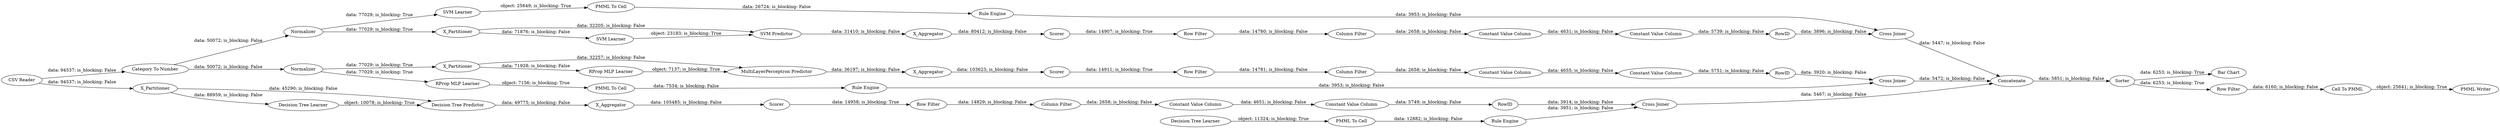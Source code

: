 digraph {
	"-5029879659312906071_7" [label=X_Aggregator]
	"3624456417725420251_34" [label="PMML To Cell"]
	"-4927378284004581488_290" [label="Constant Value Column"]
	"-3240064069854113760_290" [label="Constant Value Column"]
	"235809820678795489_2" [label=X_Partitioner]
	"235809820678795489_39" [label=Scorer]
	"7039707030732185515_59" [label="Bar Chart"]
	"7039707030732185515_66" [label=Sorter]
	"7039707030732185515_64" [label="PMML Writer"]
	"3818640455870952096_9" [label="Row Filter"]
	"7039707030732185515_67" [label="CSV Reader"]
	"-3240064069854113760_293" [label=RowID]
	"175155736111028390_2" [label=X_Partitioner]
	"3818640455870952096_290" [label="Constant Value Column"]
	"-3240064069854113760_9" [label="Row Filter"]
	"3727460175687183690_33" [label="Decision Tree Learner"]
	"7039707030732185515_73" [label="Category To Number"]
	"7039707030732185515_68" [label="Cell To PMML"]
	"3624456417725420251_33" [label="SVM Learner"]
	"7039707030732185515_71" [label="Row Filter"]
	"-4927378284004581488_293" [label=RowID]
	"235809820678795489_31" [label="Decision Tree Learner"]
	"-3240064069854113760_294" [label="Column Filter"]
	"-4927378284004581488_294" [label="Column Filter"]
	"3727460175687183690_34" [label="Rule Engine"]
	"-5029879659312906071_2" [label=X_Partitioner]
	"-3720111158614973154_22" [label="PMML To Cell"]
	"-5029879659312906071_39" [label="Cross Joiner"]
	"235809820678795489_7" [label=X_Aggregator]
	"3727460175687183690_28" [label="PMML To Cell"]
	"175155736111028390_32" [label="MultiLayerPerceptron Predictor"]
	"175155736111028390_40" [label=Scorer]
	"3624456417725420251_35" [label="Rule Engine"]
	"-5029879659312906071_40" [label=Normalizer]
	"7039707030732185515_65" [label=Concatenate]
	"175155736111028390_31" [label="RProp MLP Learner"]
	"3818640455870952096_294" [label="Column Filter"]
	"-5029879659312906071_41" [label=Scorer]
	"3818640455870952096_292" [label="Constant Value Column"]
	"175155736111028390_38" [label="Cross Joiner"]
	"3818640455870952096_293" [label=RowID]
	"-5029879659312906071_31" [label="SVM Learner"]
	"-3240064069854113760_292" [label="Constant Value Column"]
	"-4927378284004581488_292" [label="Constant Value Column"]
	"235809820678795489_38" [label="Cross Joiner"]
	"235809820678795489_32" [label="Decision Tree Predictor"]
	"-5029879659312906071_32" [label="SVM Predictor"]
	"-3720111158614973154_34" [label="Rule Engine"]
	"-4927378284004581488_9" [label="Row Filter"]
	"175155736111028390_7" [label=X_Aggregator]
	"175155736111028390_39" [label=Normalizer]
	"-3720111158614973154_35" [label="RProp MLP Learner"]
	"-5029879659312906071_2" -> "-5029879659312906071_31" [label="data: 71876; is_blocking: False"]
	"7039707030732185515_73" -> "-5029879659312906071_40" [label="data: 50072; is_blocking: False"]
	"-3720111158614973154_35" -> "-3720111158614973154_22" [label="object: 7156; is_blocking: True"]
	"7039707030732185515_67" -> "235809820678795489_2" [label="data: 94537; is_blocking: False"]
	"-5029879659312906071_40" -> "3624456417725420251_33" [label="data: 77029; is_blocking: True"]
	"-3240064069854113760_9" -> "-3240064069854113760_294" [label="data: 14829; is_blocking: False"]
	"175155736111028390_39" -> "-3720111158614973154_35" [label="data: 77029; is_blocking: True"]
	"175155736111028390_7" -> "175155736111028390_40" [label="data: 103623; is_blocking: False"]
	"-4927378284004581488_9" -> "-4927378284004581488_294" [label="data: 14781; is_blocking: False"]
	"235809820678795489_39" -> "-3240064069854113760_9" [label="data: 14958; is_blocking: True"]
	"175155736111028390_2" -> "175155736111028390_32" [label="data: 32257; is_blocking: False"]
	"-3240064069854113760_293" -> "235809820678795489_38" [label="data: 3914; is_blocking: False"]
	"-5029879659312906071_40" -> "-5029879659312906071_2" [label="data: 77029; is_blocking: True"]
	"3818640455870952096_293" -> "-5029879659312906071_39" [label="data: 3896; is_blocking: False"]
	"7039707030732185515_67" -> "7039707030732185515_73" [label="data: 94537; is_blocking: False"]
	"-5029879659312906071_39" -> "7039707030732185515_65" [label="data: 5447; is_blocking: False"]
	"-5029879659312906071_32" -> "-5029879659312906071_7" [label="data: 31410; is_blocking: False"]
	"-4927378284004581488_294" -> "-4927378284004581488_290" [label="data: 2658; is_blocking: False"]
	"-5029879659312906071_2" -> "-5029879659312906071_32" [label="data: 32205; is_blocking: False"]
	"-5029879659312906071_41" -> "3818640455870952096_9" [label="data: 14907; is_blocking: True"]
	"175155736111028390_40" -> "-4927378284004581488_9" [label="data: 14911; is_blocking: True"]
	"3818640455870952096_9" -> "3818640455870952096_294" [label="data: 14780; is_blocking: False"]
	"175155736111028390_32" -> "175155736111028390_7" [label="data: 36197; is_blocking: False"]
	"-4927378284004581488_290" -> "-4927378284004581488_292" [label="data: 4655; is_blocking: False"]
	"3818640455870952096_292" -> "3818640455870952096_293" [label="data: 5739; is_blocking: False"]
	"-5029879659312906071_7" -> "-5029879659312906071_41" [label="data: 80412; is_blocking: False"]
	"3818640455870952096_294" -> "3818640455870952096_290" [label="data: 2658; is_blocking: False"]
	"7039707030732185515_71" -> "7039707030732185515_68" [label="data: 6160; is_blocking: False"]
	"235809820678795489_7" -> "235809820678795489_39" [label="data: 105485; is_blocking: False"]
	"7039707030732185515_65" -> "7039707030732185515_66" [label="data: 5851; is_blocking: False"]
	"7039707030732185515_68" -> "7039707030732185515_64" [label="object: 25641; is_blocking: True"]
	"175155736111028390_39" -> "175155736111028390_2" [label="data: 77029; is_blocking: True"]
	"3818640455870952096_290" -> "3818640455870952096_292" [label="data: 4631; is_blocking: False"]
	"7039707030732185515_66" -> "7039707030732185515_59" [label="data: 6253; is_blocking: True"]
	"3727460175687183690_33" -> "3727460175687183690_28" [label="object: 11324; is_blocking: True"]
	"235809820678795489_2" -> "235809820678795489_31" [label="data: 88959; is_blocking: False"]
	"-5029879659312906071_31" -> "-5029879659312906071_32" [label="object: 23183; is_blocking: True"]
	"3624456417725420251_35" -> "-5029879659312906071_39" [label="data: 3953; is_blocking: False"]
	"175155736111028390_38" -> "7039707030732185515_65" [label="data: 5472; is_blocking: False"]
	"175155736111028390_2" -> "175155736111028390_31" [label="data: 71928; is_blocking: False"]
	"235809820678795489_31" -> "235809820678795489_32" [label="object: 10078; is_blocking: True"]
	"-4927378284004581488_292" -> "-4927378284004581488_293" [label="data: 5751; is_blocking: False"]
	"-3720111158614973154_34" -> "175155736111028390_38" [label="data: 3953; is_blocking: False"]
	"235809820678795489_38" -> "7039707030732185515_65" [label="data: 5467; is_blocking: False"]
	"-3240064069854113760_292" -> "-3240064069854113760_293" [label="data: 5749; is_blocking: False"]
	"-4927378284004581488_293" -> "175155736111028390_38" [label="data: 3920; is_blocking: False"]
	"-3720111158614973154_22" -> "-3720111158614973154_34" [label="data: 7534; is_blocking: False"]
	"-3240064069854113760_290" -> "-3240064069854113760_292" [label="data: 4651; is_blocking: False"]
	"3727460175687183690_28" -> "3727460175687183690_34" [label="data: 12882; is_blocking: False"]
	"235809820678795489_2" -> "235809820678795489_32" [label="data: 45290; is_blocking: False"]
	"3624456417725420251_34" -> "3624456417725420251_35" [label="data: 26724; is_blocking: False"]
	"-3240064069854113760_294" -> "-3240064069854113760_290" [label="data: 2658; is_blocking: False"]
	"3624456417725420251_33" -> "3624456417725420251_34" [label="object: 25649; is_blocking: True"]
	"3727460175687183690_34" -> "235809820678795489_38" [label="data: 3951; is_blocking: False"]
	"175155736111028390_31" -> "175155736111028390_32" [label="object: 7137; is_blocking: True"]
	"235809820678795489_32" -> "235809820678795489_7" [label="data: 49775; is_blocking: False"]
	"7039707030732185515_73" -> "175155736111028390_39" [label="data: 50072; is_blocking: False"]
	"7039707030732185515_66" -> "7039707030732185515_71" [label="data: 6253; is_blocking: True"]
	rankdir=LR
}
